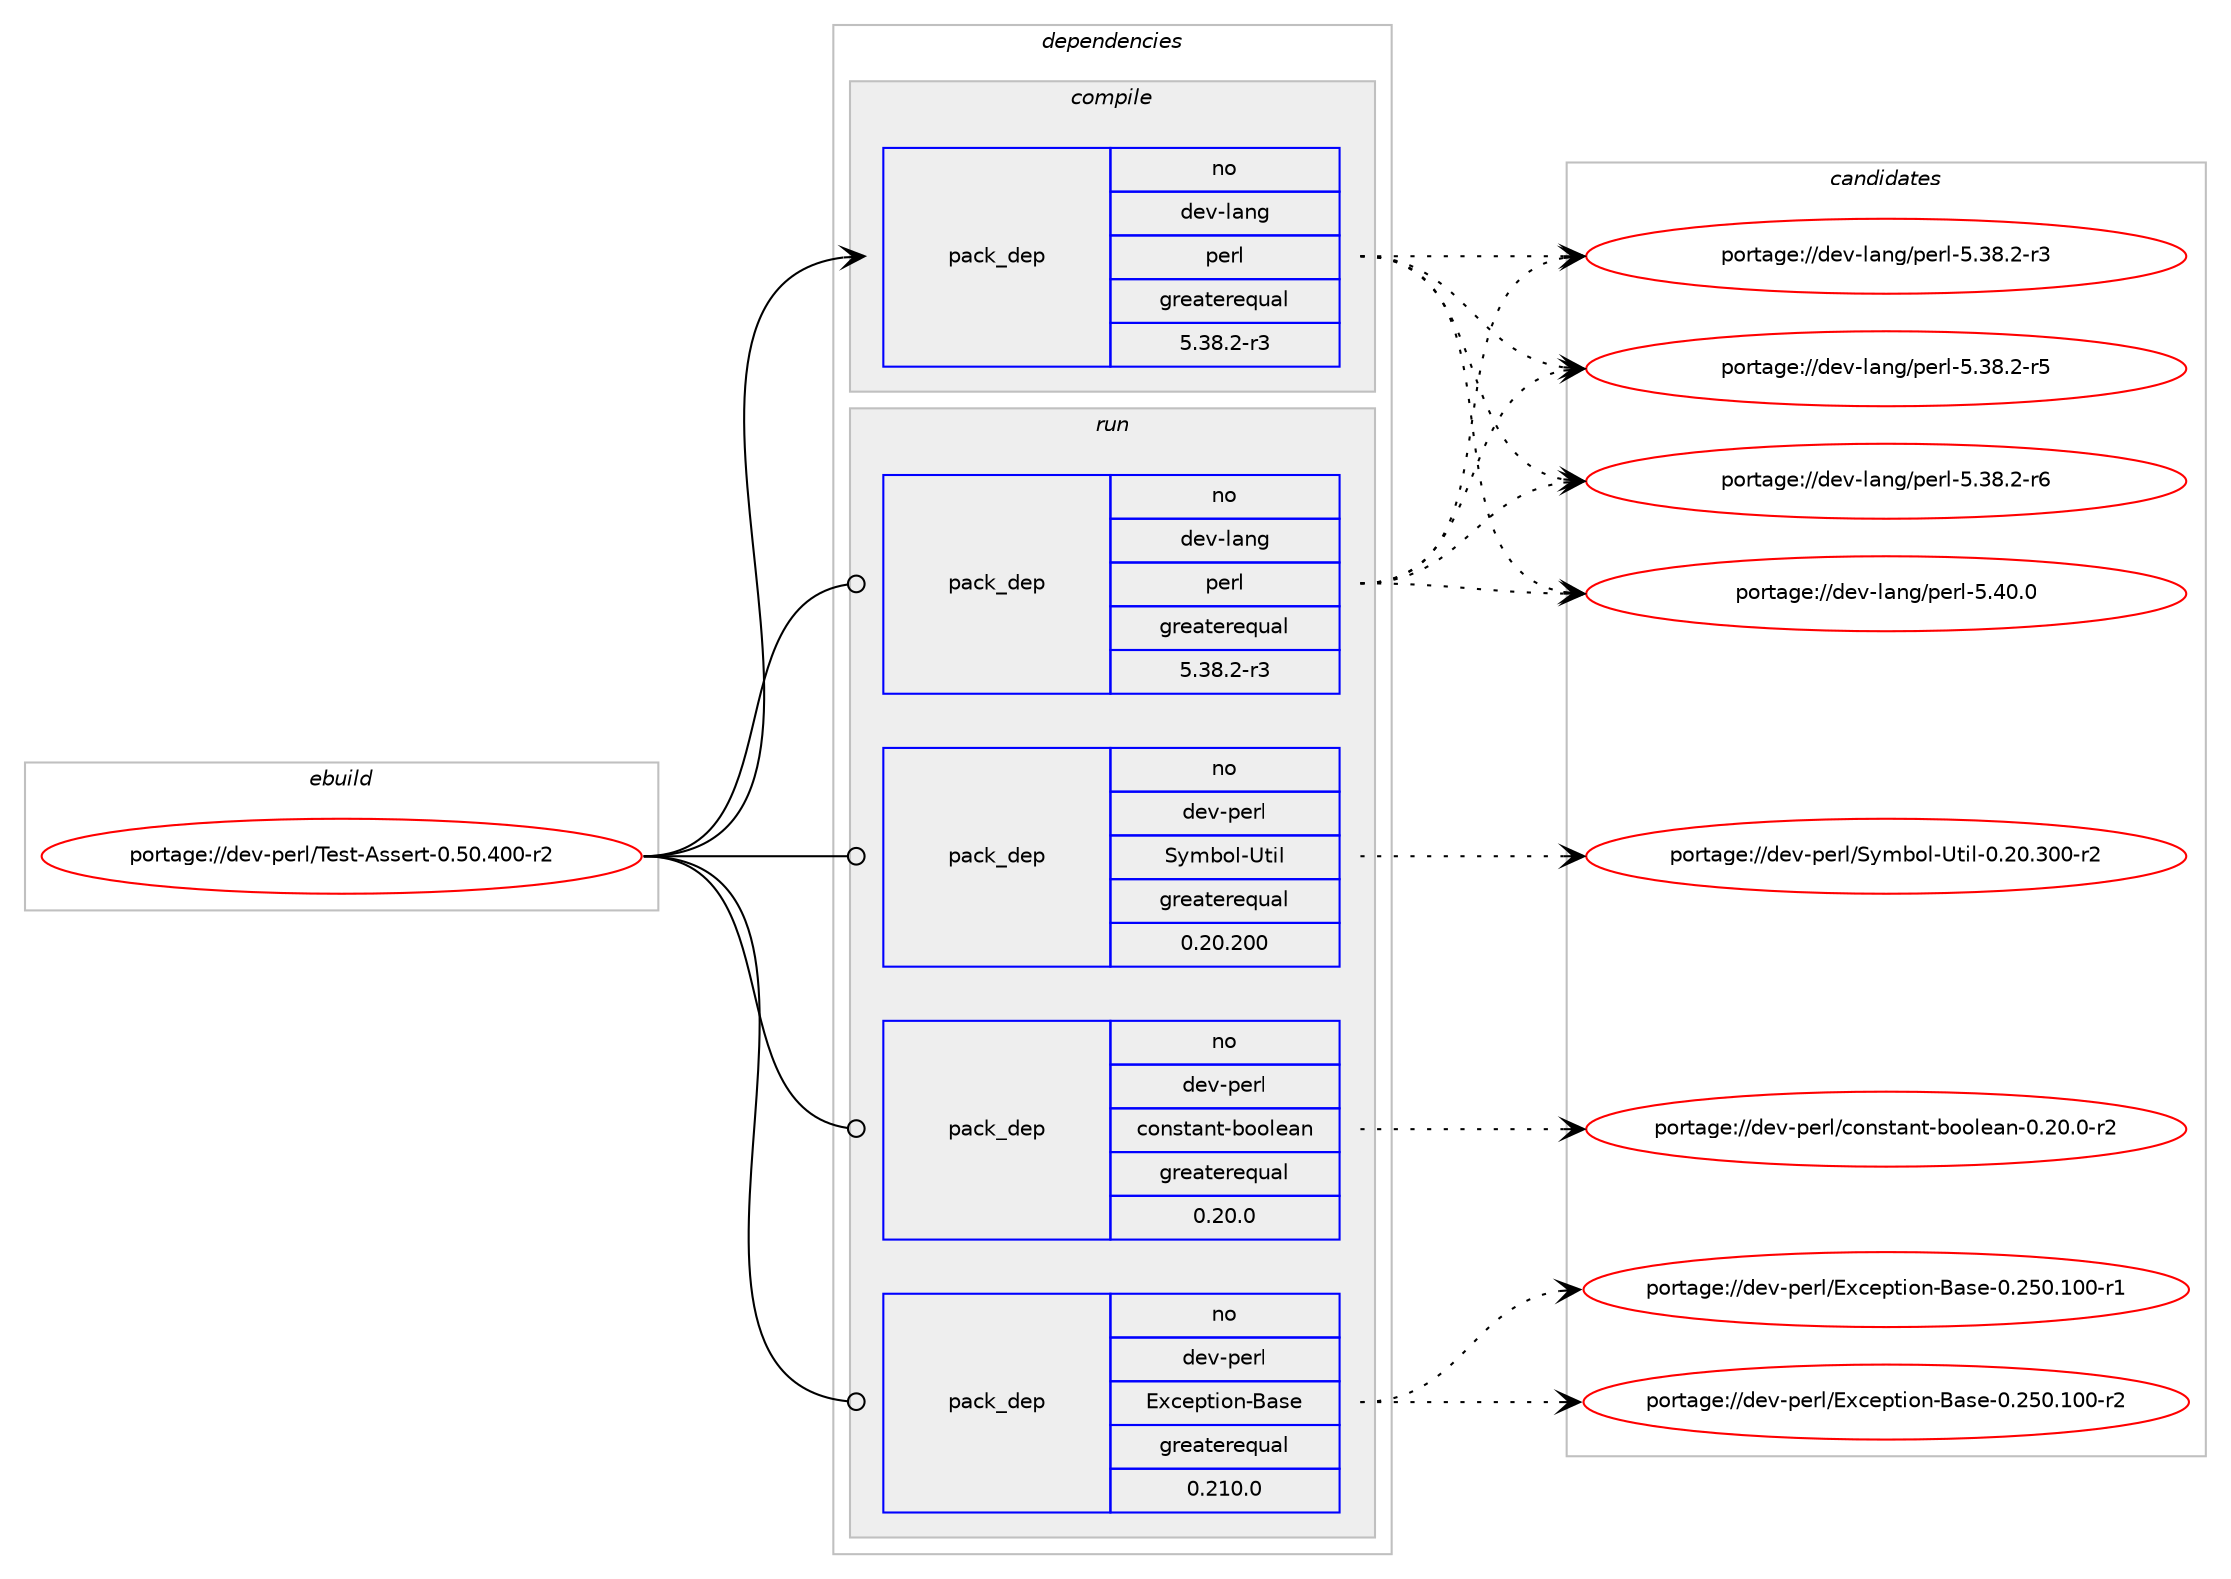 digraph prolog {

# *************
# Graph options
# *************

newrank=true;
concentrate=true;
compound=true;
graph [rankdir=LR,fontname=Helvetica,fontsize=10,ranksep=1.5];#, ranksep=2.5, nodesep=0.2];
edge  [arrowhead=vee];
node  [fontname=Helvetica,fontsize=10];

# **********
# The ebuild
# **********

subgraph cluster_leftcol {
color=gray;
rank=same;
label=<<i>ebuild</i>>;
id [label="portage://dev-perl/Test-Assert-0.50.400-r2", color=red, width=4, href="../dev-perl/Test-Assert-0.50.400-r2.svg"];
}

# ****************
# The dependencies
# ****************

subgraph cluster_midcol {
color=gray;
label=<<i>dependencies</i>>;
subgraph cluster_compile {
fillcolor="#eeeeee";
style=filled;
label=<<i>compile</i>>;
subgraph pack38353 {
dependency68702 [label=<<TABLE BORDER="0" CELLBORDER="1" CELLSPACING="0" CELLPADDING="4" WIDTH="220"><TR><TD ROWSPAN="6" CELLPADDING="30">pack_dep</TD></TR><TR><TD WIDTH="110">no</TD></TR><TR><TD>dev-lang</TD></TR><TR><TD>perl</TD></TR><TR><TD>greaterequal</TD></TR><TR><TD>5.38.2-r3</TD></TR></TABLE>>, shape=none, color=blue];
}
id:e -> dependency68702:w [weight=20,style="solid",arrowhead="vee"];
}
subgraph cluster_compileandrun {
fillcolor="#eeeeee";
style=filled;
label=<<i>compile and run</i>>;
}
subgraph cluster_run {
fillcolor="#eeeeee";
style=filled;
label=<<i>run</i>>;
subgraph pack38354 {
dependency68703 [label=<<TABLE BORDER="0" CELLBORDER="1" CELLSPACING="0" CELLPADDING="4" WIDTH="220"><TR><TD ROWSPAN="6" CELLPADDING="30">pack_dep</TD></TR><TR><TD WIDTH="110">no</TD></TR><TR><TD>dev-lang</TD></TR><TR><TD>perl</TD></TR><TR><TD>greaterequal</TD></TR><TR><TD>5.38.2-r3</TD></TR></TABLE>>, shape=none, color=blue];
}
id:e -> dependency68703:w [weight=20,style="solid",arrowhead="odot"];
# *** BEGIN UNKNOWN DEPENDENCY TYPE (TODO) ***
# id -> package_dependency(portage://dev-perl/Test-Assert-0.50.400-r2,run,no,dev-lang,perl,none,[,,],any_same_slot,[])
# *** END UNKNOWN DEPENDENCY TYPE (TODO) ***

subgraph pack38355 {
dependency68704 [label=<<TABLE BORDER="0" CELLBORDER="1" CELLSPACING="0" CELLPADDING="4" WIDTH="220"><TR><TD ROWSPAN="6" CELLPADDING="30">pack_dep</TD></TR><TR><TD WIDTH="110">no</TD></TR><TR><TD>dev-perl</TD></TR><TR><TD>Exception-Base</TD></TR><TR><TD>greaterequal</TD></TR><TR><TD>0.210.0</TD></TR></TABLE>>, shape=none, color=blue];
}
id:e -> dependency68704:w [weight=20,style="solid",arrowhead="odot"];
subgraph pack38356 {
dependency68705 [label=<<TABLE BORDER="0" CELLBORDER="1" CELLSPACING="0" CELLPADDING="4" WIDTH="220"><TR><TD ROWSPAN="6" CELLPADDING="30">pack_dep</TD></TR><TR><TD WIDTH="110">no</TD></TR><TR><TD>dev-perl</TD></TR><TR><TD>Symbol-Util</TD></TR><TR><TD>greaterequal</TD></TR><TR><TD>0.20.200</TD></TR></TABLE>>, shape=none, color=blue];
}
id:e -> dependency68705:w [weight=20,style="solid",arrowhead="odot"];
subgraph pack38357 {
dependency68706 [label=<<TABLE BORDER="0" CELLBORDER="1" CELLSPACING="0" CELLPADDING="4" WIDTH="220"><TR><TD ROWSPAN="6" CELLPADDING="30">pack_dep</TD></TR><TR><TD WIDTH="110">no</TD></TR><TR><TD>dev-perl</TD></TR><TR><TD>constant-boolean</TD></TR><TR><TD>greaterequal</TD></TR><TR><TD>0.20.0</TD></TR></TABLE>>, shape=none, color=blue];
}
id:e -> dependency68706:w [weight=20,style="solid",arrowhead="odot"];
}
}

# **************
# The candidates
# **************

subgraph cluster_choices {
rank=same;
color=gray;
label=<<i>candidates</i>>;

subgraph choice38353 {
color=black;
nodesep=1;
choice100101118451089711010347112101114108455346515646504511451 [label="portage://dev-lang/perl-5.38.2-r3", color=red, width=4,href="../dev-lang/perl-5.38.2-r3.svg"];
choice100101118451089711010347112101114108455346515646504511453 [label="portage://dev-lang/perl-5.38.2-r5", color=red, width=4,href="../dev-lang/perl-5.38.2-r5.svg"];
choice100101118451089711010347112101114108455346515646504511454 [label="portage://dev-lang/perl-5.38.2-r6", color=red, width=4,href="../dev-lang/perl-5.38.2-r6.svg"];
choice10010111845108971101034711210111410845534652484648 [label="portage://dev-lang/perl-5.40.0", color=red, width=4,href="../dev-lang/perl-5.40.0.svg"];
dependency68702:e -> choice100101118451089711010347112101114108455346515646504511451:w [style=dotted,weight="100"];
dependency68702:e -> choice100101118451089711010347112101114108455346515646504511453:w [style=dotted,weight="100"];
dependency68702:e -> choice100101118451089711010347112101114108455346515646504511454:w [style=dotted,weight="100"];
dependency68702:e -> choice10010111845108971101034711210111410845534652484648:w [style=dotted,weight="100"];
}
subgraph choice38354 {
color=black;
nodesep=1;
choice100101118451089711010347112101114108455346515646504511451 [label="portage://dev-lang/perl-5.38.2-r3", color=red, width=4,href="../dev-lang/perl-5.38.2-r3.svg"];
choice100101118451089711010347112101114108455346515646504511453 [label="portage://dev-lang/perl-5.38.2-r5", color=red, width=4,href="../dev-lang/perl-5.38.2-r5.svg"];
choice100101118451089711010347112101114108455346515646504511454 [label="portage://dev-lang/perl-5.38.2-r6", color=red, width=4,href="../dev-lang/perl-5.38.2-r6.svg"];
choice10010111845108971101034711210111410845534652484648 [label="portage://dev-lang/perl-5.40.0", color=red, width=4,href="../dev-lang/perl-5.40.0.svg"];
dependency68703:e -> choice100101118451089711010347112101114108455346515646504511451:w [style=dotted,weight="100"];
dependency68703:e -> choice100101118451089711010347112101114108455346515646504511453:w [style=dotted,weight="100"];
dependency68703:e -> choice100101118451089711010347112101114108455346515646504511454:w [style=dotted,weight="100"];
dependency68703:e -> choice10010111845108971101034711210111410845534652484648:w [style=dotted,weight="100"];
}
subgraph choice38355 {
color=black;
nodesep=1;
choice10010111845112101114108476912099101112116105111110456697115101454846505348464948484511449 [label="portage://dev-perl/Exception-Base-0.250.100-r1", color=red, width=4,href="../dev-perl/Exception-Base-0.250.100-r1.svg"];
choice10010111845112101114108476912099101112116105111110456697115101454846505348464948484511450 [label="portage://dev-perl/Exception-Base-0.250.100-r2", color=red, width=4,href="../dev-perl/Exception-Base-0.250.100-r2.svg"];
dependency68704:e -> choice10010111845112101114108476912099101112116105111110456697115101454846505348464948484511449:w [style=dotted,weight="100"];
dependency68704:e -> choice10010111845112101114108476912099101112116105111110456697115101454846505348464948484511450:w [style=dotted,weight="100"];
}
subgraph choice38356 {
color=black;
nodesep=1;
choice1001011184511210111410847831211099811110845851161051084548465048465148484511450 [label="portage://dev-perl/Symbol-Util-0.20.300-r2", color=red, width=4,href="../dev-perl/Symbol-Util-0.20.300-r2.svg"];
dependency68705:e -> choice1001011184511210111410847831211099811110845851161051084548465048465148484511450:w [style=dotted,weight="100"];
}
subgraph choice38357 {
color=black;
nodesep=1;
choice10010111845112101114108479911111011511697110116459811111110810197110454846504846484511450 [label="portage://dev-perl/constant-boolean-0.20.0-r2", color=red, width=4,href="../dev-perl/constant-boolean-0.20.0-r2.svg"];
dependency68706:e -> choice10010111845112101114108479911111011511697110116459811111110810197110454846504846484511450:w [style=dotted,weight="100"];
}
}

}
